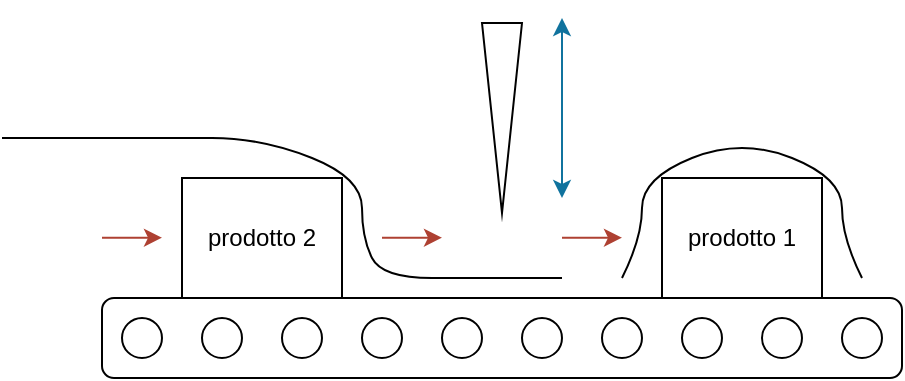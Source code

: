 <mxfile version="24.7.17">
  <diagram name="Pagina-1" id="wls5X6nTpTk0ZmXZYy7-">
    <mxGraphModel dx="676" dy="391" grid="1" gridSize="10" guides="1" tooltips="1" connect="1" arrows="1" fold="1" page="1" pageScale="1" pageWidth="827" pageHeight="1169" math="0" shadow="0">
      <root>
        <mxCell id="0" />
        <mxCell id="1" parent="0" />
        <mxCell id="B984quXXWK_yiGMe5EaE-12" value="" style="group" vertex="1" connectable="0" parent="1">
          <mxGeometry x="200" y="360" width="400" height="40" as="geometry" />
        </mxCell>
        <mxCell id="B984quXXWK_yiGMe5EaE-1" value="" style="rounded=1;whiteSpace=wrap;html=1;fillColor=none;" vertex="1" parent="B984quXXWK_yiGMe5EaE-12">
          <mxGeometry width="400" height="40" as="geometry" />
        </mxCell>
        <mxCell id="B984quXXWK_yiGMe5EaE-2" value="" style="ellipse;whiteSpace=wrap;html=1;aspect=fixed;fillColor=none;" vertex="1" parent="B984quXXWK_yiGMe5EaE-12">
          <mxGeometry x="10" y="10" width="20" height="20" as="geometry" />
        </mxCell>
        <mxCell id="B984quXXWK_yiGMe5EaE-3" value="" style="ellipse;whiteSpace=wrap;html=1;aspect=fixed;fillColor=none;" vertex="1" parent="B984quXXWK_yiGMe5EaE-12">
          <mxGeometry x="50" y="10" width="20" height="20" as="geometry" />
        </mxCell>
        <mxCell id="B984quXXWK_yiGMe5EaE-4" value="" style="ellipse;whiteSpace=wrap;html=1;aspect=fixed;fillColor=none;" vertex="1" parent="B984quXXWK_yiGMe5EaE-12">
          <mxGeometry x="90" y="10" width="20" height="20" as="geometry" />
        </mxCell>
        <mxCell id="B984quXXWK_yiGMe5EaE-5" value="" style="ellipse;whiteSpace=wrap;html=1;aspect=fixed;fillColor=none;" vertex="1" parent="B984quXXWK_yiGMe5EaE-12">
          <mxGeometry x="130" y="10" width="20" height="20" as="geometry" />
        </mxCell>
        <mxCell id="B984quXXWK_yiGMe5EaE-6" value="" style="ellipse;whiteSpace=wrap;html=1;aspect=fixed;fillColor=none;" vertex="1" parent="B984quXXWK_yiGMe5EaE-12">
          <mxGeometry x="170" y="10" width="20" height="20" as="geometry" />
        </mxCell>
        <mxCell id="B984quXXWK_yiGMe5EaE-7" value="" style="ellipse;whiteSpace=wrap;html=1;aspect=fixed;fillColor=none;" vertex="1" parent="B984quXXWK_yiGMe5EaE-12">
          <mxGeometry x="210" y="10" width="20" height="20" as="geometry" />
        </mxCell>
        <mxCell id="B984quXXWK_yiGMe5EaE-8" value="" style="ellipse;whiteSpace=wrap;html=1;aspect=fixed;fillColor=none;" vertex="1" parent="B984quXXWK_yiGMe5EaE-12">
          <mxGeometry x="330" y="10" width="20" height="20" as="geometry" />
        </mxCell>
        <mxCell id="B984quXXWK_yiGMe5EaE-9" value="" style="ellipse;whiteSpace=wrap;html=1;aspect=fixed;fillColor=none;" vertex="1" parent="B984quXXWK_yiGMe5EaE-12">
          <mxGeometry x="370" y="10" width="20" height="20" as="geometry" />
        </mxCell>
        <mxCell id="B984quXXWK_yiGMe5EaE-10" value="" style="ellipse;whiteSpace=wrap;html=1;aspect=fixed;fillColor=none;" vertex="1" parent="B984quXXWK_yiGMe5EaE-12">
          <mxGeometry x="250" y="10" width="20" height="20" as="geometry" />
        </mxCell>
        <mxCell id="B984quXXWK_yiGMe5EaE-11" value="" style="ellipse;whiteSpace=wrap;html=1;aspect=fixed;fillColor=none;" vertex="1" parent="B984quXXWK_yiGMe5EaE-12">
          <mxGeometry x="290" y="10" width="20" height="20" as="geometry" />
        </mxCell>
        <mxCell id="B984quXXWK_yiGMe5EaE-15" value="" style="endArrow=none;html=1;rounded=0;curved=1;" edge="1" parent="B984quXXWK_yiGMe5EaE-12">
          <mxGeometry width="50" height="50" relative="1" as="geometry">
            <mxPoint x="260" y="-10" as="sourcePoint" />
            <mxPoint x="380" y="-10" as="targetPoint" />
            <Array as="points">
              <mxPoint x="270" y="-30" />
              <mxPoint x="270" y="-60" />
              <mxPoint x="320" y="-80" />
              <mxPoint x="370" y="-60" />
              <mxPoint x="370" y="-30" />
            </Array>
          </mxGeometry>
        </mxCell>
        <mxCell id="B984quXXWK_yiGMe5EaE-19" style="edgeStyle=orthogonalEdgeStyle;rounded=0;orthogonalLoop=1;jettySize=auto;html=1;fillColor=#fad9d5;strokeColor=#ae4132;" edge="1" parent="1">
          <mxGeometry relative="1" as="geometry">
            <mxPoint x="230" y="329.86" as="targetPoint" />
            <mxPoint x="200" y="329.86" as="sourcePoint" />
          </mxGeometry>
        </mxCell>
        <mxCell id="B984quXXWK_yiGMe5EaE-13" value="prodotto 2" style="rounded=0;whiteSpace=wrap;html=1;" vertex="1" parent="1">
          <mxGeometry x="240" y="300" width="80" height="60" as="geometry" />
        </mxCell>
        <mxCell id="B984quXXWK_yiGMe5EaE-14" value="prodotto 1" style="rounded=0;whiteSpace=wrap;html=1;" vertex="1" parent="1">
          <mxGeometry x="480" y="300" width="80" height="60" as="geometry" />
        </mxCell>
        <mxCell id="B984quXXWK_yiGMe5EaE-17" value="" style="endArrow=none;html=1;rounded=0;curved=1;" edge="1" parent="1">
          <mxGeometry width="50" height="50" relative="1" as="geometry">
            <mxPoint x="150" y="280" as="sourcePoint" />
            <mxPoint x="430" y="350" as="targetPoint" />
            <Array as="points">
              <mxPoint x="180" y="280" />
              <mxPoint x="230" y="280" />
              <mxPoint x="280" y="280" />
              <mxPoint x="330" y="300" />
              <mxPoint x="330" y="330" />
              <mxPoint x="340" y="350" />
              <mxPoint x="390" y="350" />
              <mxPoint x="410" y="350" />
            </Array>
          </mxGeometry>
        </mxCell>
        <mxCell id="B984quXXWK_yiGMe5EaE-20" style="edgeStyle=orthogonalEdgeStyle;rounded=0;orthogonalLoop=1;jettySize=auto;html=1;fillColor=#fad9d5;strokeColor=#ae4132;" edge="1" parent="1">
          <mxGeometry relative="1" as="geometry">
            <mxPoint x="370" y="329.86" as="targetPoint" />
            <mxPoint x="340" y="329.86" as="sourcePoint" />
          </mxGeometry>
        </mxCell>
        <mxCell id="B984quXXWK_yiGMe5EaE-21" style="edgeStyle=orthogonalEdgeStyle;rounded=0;orthogonalLoop=1;jettySize=auto;html=1;fillColor=#fad9d5;strokeColor=#ae4132;" edge="1" parent="1">
          <mxGeometry relative="1" as="geometry">
            <mxPoint x="460" y="329.86" as="targetPoint" />
            <mxPoint x="430" y="329.86" as="sourcePoint" />
          </mxGeometry>
        </mxCell>
        <mxCell id="B984quXXWK_yiGMe5EaE-24" value="" style="triangle;whiteSpace=wrap;html=1;fillColor=none;rotation=90;" vertex="1" parent="1">
          <mxGeometry x="352.5" y="260" width="95" height="20" as="geometry" />
        </mxCell>
        <mxCell id="B984quXXWK_yiGMe5EaE-25" value="" style="endArrow=classic;startArrow=classic;html=1;rounded=0;fillColor=#b1ddf0;strokeColor=#10739e;" edge="1" parent="1">
          <mxGeometry width="50" height="50" relative="1" as="geometry">
            <mxPoint x="430" y="310" as="sourcePoint" />
            <mxPoint x="430" y="220" as="targetPoint" />
          </mxGeometry>
        </mxCell>
      </root>
    </mxGraphModel>
  </diagram>
</mxfile>
